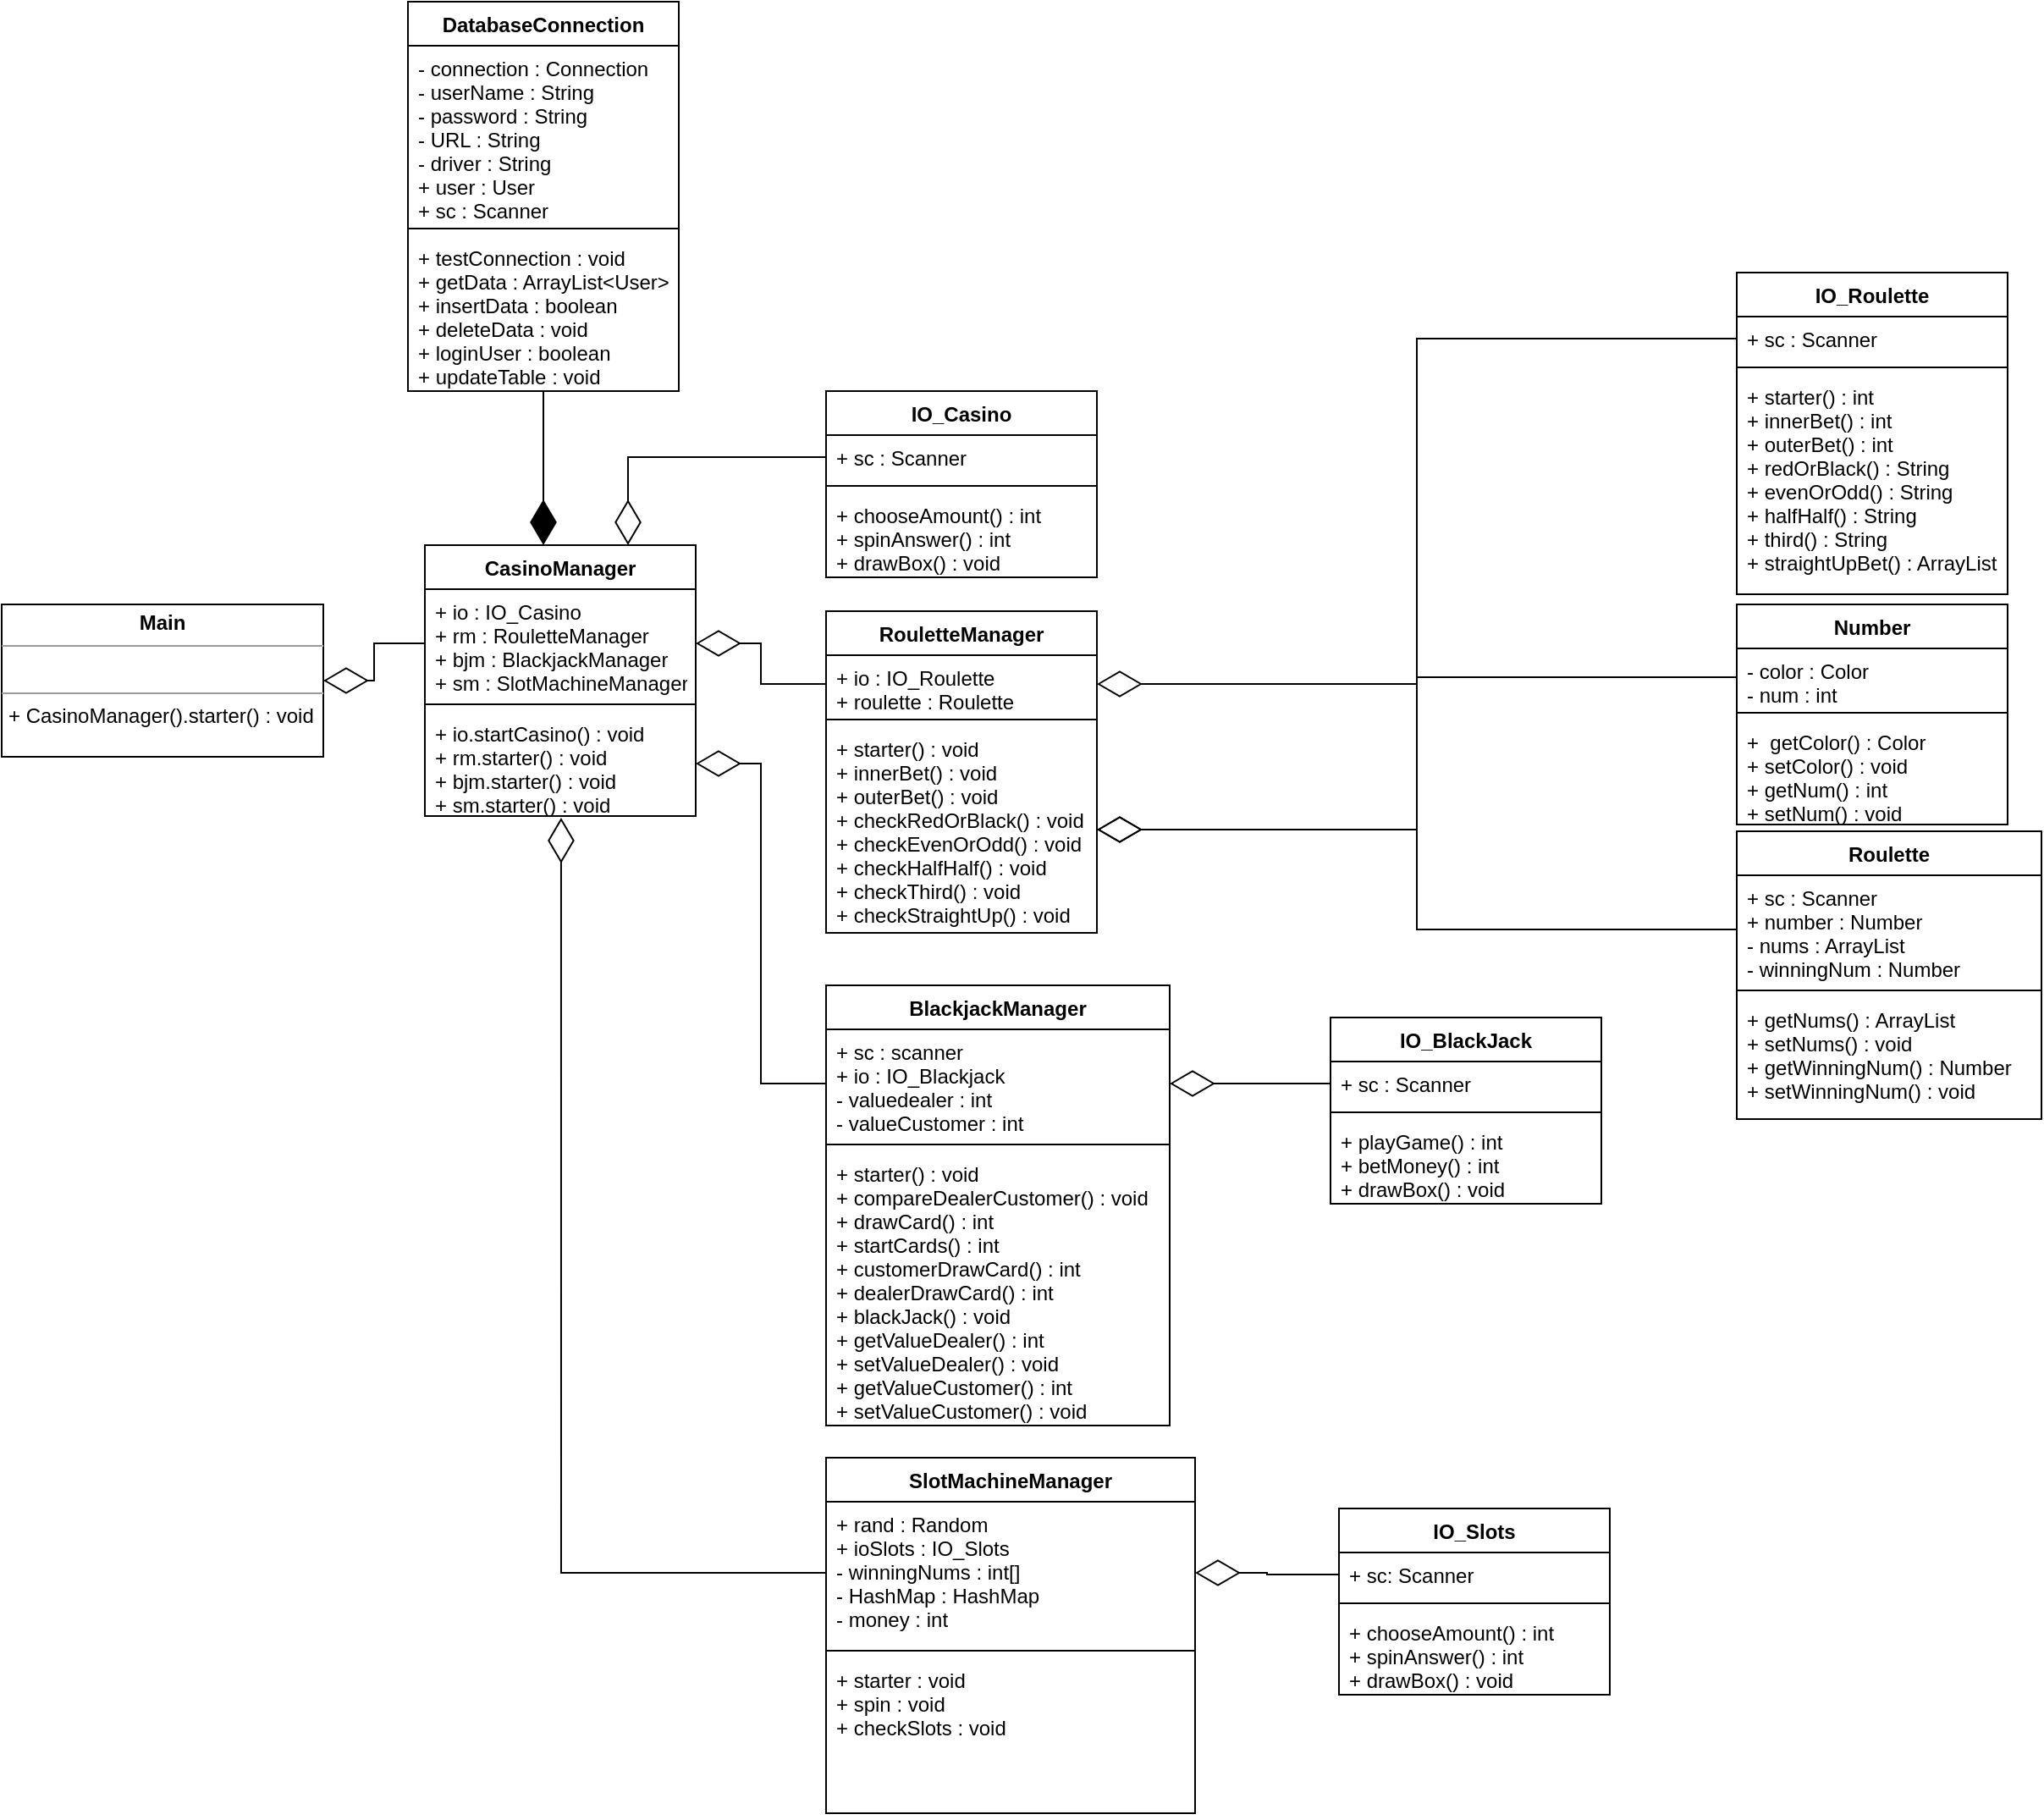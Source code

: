 <mxfile version="15.4.0" type="device"><diagram id="C5RBs43oDa-KdzZeNtuy" name="Page-1"><mxGraphModel dx="1086" dy="1975" grid="1" gridSize="10" guides="1" tooltips="1" connect="1" arrows="1" fold="1" page="1" pageScale="1" pageWidth="827" pageHeight="1169" math="0" shadow="0"><root><mxCell id="WIyWlLk6GJQsqaUBKTNV-0"/><mxCell id="WIyWlLk6GJQsqaUBKTNV-1" parent="WIyWlLk6GJQsqaUBKTNV-0"/><mxCell id="NM9Ugs4sbzSjqDOCNszR-0" value="&lt;p style=&quot;margin: 0px ; margin-top: 4px ; text-align: center&quot;&gt;&lt;b&gt;Main&lt;/b&gt;&lt;/p&gt;&lt;hr size=&quot;1&quot;&gt;&lt;p style=&quot;margin: 0px ; margin-left: 4px&quot;&gt;&lt;br&gt;&lt;/p&gt;&lt;hr size=&quot;1&quot;&gt;&lt;p style=&quot;margin: 0px ; margin-left: 4px&quot;&gt;+ CasinoManager().starter() : void&lt;/p&gt;" style="verticalAlign=top;align=left;overflow=fill;fontSize=12;fontFamily=Helvetica;html=1;" parent="WIyWlLk6GJQsqaUBKTNV-1" vertex="1"><mxGeometry x="60" y="296" width="190" height="90" as="geometry"/></mxCell><mxCell id="NM9Ugs4sbzSjqDOCNszR-1" value="IO_Slots" style="swimlane;fontStyle=1;align=center;verticalAlign=top;childLayout=stackLayout;horizontal=1;startSize=26;horizontalStack=0;resizeParent=1;resizeParentMax=0;resizeLast=0;collapsible=1;marginBottom=0;" parent="WIyWlLk6GJQsqaUBKTNV-1" vertex="1"><mxGeometry x="850" y="830" width="160" height="110" as="geometry"/></mxCell><mxCell id="NM9Ugs4sbzSjqDOCNszR-2" value="+ sc: Scanner" style="text;strokeColor=none;fillColor=none;align=left;verticalAlign=top;spacingLeft=4;spacingRight=4;overflow=hidden;rotatable=0;points=[[0,0.5],[1,0.5]];portConstraint=eastwest;" parent="NM9Ugs4sbzSjqDOCNszR-1" vertex="1"><mxGeometry y="26" width="160" height="26" as="geometry"/></mxCell><mxCell id="NM9Ugs4sbzSjqDOCNszR-3" value="" style="line;strokeWidth=1;fillColor=none;align=left;verticalAlign=middle;spacingTop=-1;spacingLeft=3;spacingRight=3;rotatable=0;labelPosition=right;points=[];portConstraint=eastwest;" parent="NM9Ugs4sbzSjqDOCNszR-1" vertex="1"><mxGeometry y="52" width="160" height="8" as="geometry"/></mxCell><mxCell id="NM9Ugs4sbzSjqDOCNszR-4" value="+ chooseAmount() : int&#10;+ spinAnswer() : int&#10;+ drawBox() : void" style="text;strokeColor=none;fillColor=none;align=left;verticalAlign=top;spacingLeft=4;spacingRight=4;overflow=hidden;rotatable=0;points=[[0,0.5],[1,0.5]];portConstraint=eastwest;" parent="NM9Ugs4sbzSjqDOCNszR-1" vertex="1"><mxGeometry y="60" width="160" height="50" as="geometry"/></mxCell><mxCell id="NM9Ugs4sbzSjqDOCNszR-5" value="Number" style="swimlane;fontStyle=1;align=center;verticalAlign=top;childLayout=stackLayout;horizontal=1;startSize=26;horizontalStack=0;resizeParent=1;resizeParentMax=0;resizeLast=0;collapsible=1;marginBottom=0;" parent="WIyWlLk6GJQsqaUBKTNV-1" vertex="1"><mxGeometry x="1085" y="296" width="160" height="130" as="geometry"/></mxCell><mxCell id="NM9Ugs4sbzSjqDOCNszR-6" value="- color : Color&#10;- num : int" style="text;strokeColor=none;fillColor=none;align=left;verticalAlign=top;spacingLeft=4;spacingRight=4;overflow=hidden;rotatable=0;points=[[0,0.5],[1,0.5]];portConstraint=eastwest;" parent="NM9Ugs4sbzSjqDOCNszR-5" vertex="1"><mxGeometry y="26" width="160" height="34" as="geometry"/></mxCell><mxCell id="NM9Ugs4sbzSjqDOCNszR-7" value="" style="line;strokeWidth=1;fillColor=none;align=left;verticalAlign=middle;spacingTop=-1;spacingLeft=3;spacingRight=3;rotatable=0;labelPosition=right;points=[];portConstraint=eastwest;" parent="NM9Ugs4sbzSjqDOCNszR-5" vertex="1"><mxGeometry y="60" width="160" height="8" as="geometry"/></mxCell><mxCell id="NM9Ugs4sbzSjqDOCNszR-8" value="+  getColor() : Color&#10;+ setColor() : void&#10;+ getNum() : int&#10;+ setNum() : void" style="text;strokeColor=none;fillColor=none;align=left;verticalAlign=top;spacingLeft=4;spacingRight=4;overflow=hidden;rotatable=0;points=[[0,0.5],[1,0.5]];portConstraint=eastwest;" parent="NM9Ugs4sbzSjqDOCNszR-5" vertex="1"><mxGeometry y="68" width="160" height="62" as="geometry"/></mxCell><mxCell id="NM9Ugs4sbzSjqDOCNszR-9" value="BlackjackManager" style="swimlane;fontStyle=1;align=center;verticalAlign=top;childLayout=stackLayout;horizontal=1;startSize=26;horizontalStack=0;resizeParent=1;resizeParentMax=0;resizeLast=0;collapsible=1;marginBottom=0;" parent="WIyWlLk6GJQsqaUBKTNV-1" vertex="1"><mxGeometry x="547" y="521" width="203" height="260" as="geometry"/></mxCell><mxCell id="NM9Ugs4sbzSjqDOCNszR-10" value="+ sc : scanner&#10;+ io : IO_Blackjack&#10;- valuedealer : int&#10;- valueCustomer : int" style="text;strokeColor=none;fillColor=none;align=left;verticalAlign=top;spacingLeft=4;spacingRight=4;overflow=hidden;rotatable=0;points=[[0,0.5],[1,0.5]];portConstraint=eastwest;" parent="NM9Ugs4sbzSjqDOCNszR-9" vertex="1"><mxGeometry y="26" width="203" height="64" as="geometry"/></mxCell><mxCell id="NM9Ugs4sbzSjqDOCNszR-11" value="" style="line;strokeWidth=1;fillColor=none;align=left;verticalAlign=middle;spacingTop=-1;spacingLeft=3;spacingRight=3;rotatable=0;labelPosition=right;points=[];portConstraint=eastwest;" parent="NM9Ugs4sbzSjqDOCNszR-9" vertex="1"><mxGeometry y="90" width="203" height="8" as="geometry"/></mxCell><mxCell id="NM9Ugs4sbzSjqDOCNszR-12" value="+ starter() : void&#10;+ compareDealerCustomer() : void&#10;+ drawCard() : int&#10;+ startCards() : int&#10;+ customerDrawCard() : int&#10;+ dealerDrawCard() : int&#10;+ blackJack() : void&#10;+ getValueDealer() : int&#10;+ setValueDealer() : void&#10;+ getValueCustomer() : int&#10;+ setValueCustomer() : void" style="text;strokeColor=none;fillColor=none;align=left;verticalAlign=top;spacingLeft=4;spacingRight=4;overflow=hidden;rotatable=0;points=[[0,0.5],[1,0.5]];portConstraint=eastwest;" parent="NM9Ugs4sbzSjqDOCNszR-9" vertex="1"><mxGeometry y="98" width="203" height="162" as="geometry"/></mxCell><mxCell id="NM9Ugs4sbzSjqDOCNszR-13" value="SlotMachineManager" style="swimlane;fontStyle=1;align=center;verticalAlign=top;childLayout=stackLayout;horizontal=1;startSize=26;horizontalStack=0;resizeParent=1;resizeParentMax=0;resizeLast=0;collapsible=1;marginBottom=0;" parent="WIyWlLk6GJQsqaUBKTNV-1" vertex="1"><mxGeometry x="547" y="800" width="218" height="210" as="geometry"/></mxCell><mxCell id="NM9Ugs4sbzSjqDOCNszR-14" value="+ rand : Random&#10;+ ioSlots : IO_Slots&#10;- winningNums : int[]&#10;- HashMap : HashMap&#10;- money : int" style="text;strokeColor=none;fillColor=none;align=left;verticalAlign=top;spacingLeft=4;spacingRight=4;overflow=hidden;rotatable=0;points=[[0,0.5],[1,0.5]];portConstraint=eastwest;" parent="NM9Ugs4sbzSjqDOCNszR-13" vertex="1"><mxGeometry y="26" width="218" height="84" as="geometry"/></mxCell><mxCell id="NM9Ugs4sbzSjqDOCNszR-15" value="" style="line;strokeWidth=1;fillColor=none;align=left;verticalAlign=middle;spacingTop=-1;spacingLeft=3;spacingRight=3;rotatable=0;labelPosition=right;points=[];portConstraint=eastwest;" parent="NM9Ugs4sbzSjqDOCNszR-13" vertex="1"><mxGeometry y="110" width="218" height="8" as="geometry"/></mxCell><mxCell id="NM9Ugs4sbzSjqDOCNszR-16" value="+ starter : void&#10;+ spin : void&#10;+ checkSlots : void&#10;" style="text;strokeColor=none;fillColor=none;align=left;verticalAlign=top;spacingLeft=4;spacingRight=4;overflow=hidden;rotatable=0;points=[[0,0.5],[1,0.5]];portConstraint=eastwest;" parent="NM9Ugs4sbzSjqDOCNszR-13" vertex="1"><mxGeometry y="118" width="218" height="92" as="geometry"/></mxCell><mxCell id="NM9Ugs4sbzSjqDOCNszR-17" value="IO_Roulette" style="swimlane;fontStyle=1;align=center;verticalAlign=top;childLayout=stackLayout;horizontal=1;startSize=26;horizontalStack=0;resizeParent=1;resizeParentMax=0;resizeLast=0;collapsible=1;marginBottom=0;" parent="WIyWlLk6GJQsqaUBKTNV-1" vertex="1"><mxGeometry x="1085" y="100" width="160" height="190" as="geometry"/></mxCell><mxCell id="NM9Ugs4sbzSjqDOCNszR-18" value="+ sc : Scanner" style="text;strokeColor=none;fillColor=none;align=left;verticalAlign=top;spacingLeft=4;spacingRight=4;overflow=hidden;rotatable=0;points=[[0,0.5],[1,0.5]];portConstraint=eastwest;" parent="NM9Ugs4sbzSjqDOCNszR-17" vertex="1"><mxGeometry y="26" width="160" height="26" as="geometry"/></mxCell><mxCell id="NM9Ugs4sbzSjqDOCNszR-19" value="" style="line;strokeWidth=1;fillColor=none;align=left;verticalAlign=middle;spacingTop=-1;spacingLeft=3;spacingRight=3;rotatable=0;labelPosition=right;points=[];portConstraint=eastwest;" parent="NM9Ugs4sbzSjqDOCNszR-17" vertex="1"><mxGeometry y="52" width="160" height="8" as="geometry"/></mxCell><mxCell id="NM9Ugs4sbzSjqDOCNszR-20" value="+ starter() : int&#10;+ innerBet() : int&#10;+ outerBet() : int&#10;+ redOrBlack() : String&#10;+ evenOrOdd() : String&#10;+ halfHalf() : String&#10;+ third() : String&#10;+ straightUpBet() : ArrayList" style="text;strokeColor=none;fillColor=none;align=left;verticalAlign=top;spacingLeft=4;spacingRight=4;overflow=hidden;rotatable=0;points=[[0,0.5],[1,0.5]];portConstraint=eastwest;" parent="NM9Ugs4sbzSjqDOCNszR-17" vertex="1"><mxGeometry y="60" width="160" height="130" as="geometry"/></mxCell><mxCell id="NM9Ugs4sbzSjqDOCNszR-21" value="RouletteManager" style="swimlane;fontStyle=1;align=center;verticalAlign=top;childLayout=stackLayout;horizontal=1;startSize=26;horizontalStack=0;resizeParent=1;resizeParentMax=0;resizeLast=0;collapsible=1;marginBottom=0;" parent="WIyWlLk6GJQsqaUBKTNV-1" vertex="1"><mxGeometry x="547" y="300" width="160" height="190" as="geometry"/></mxCell><mxCell id="NM9Ugs4sbzSjqDOCNszR-22" value="+ io : IO_Roulette&#10;+ roulette : Roulette" style="text;strokeColor=none;fillColor=none;align=left;verticalAlign=top;spacingLeft=4;spacingRight=4;overflow=hidden;rotatable=0;points=[[0,0.5],[1,0.5]];portConstraint=eastwest;" parent="NM9Ugs4sbzSjqDOCNszR-21" vertex="1"><mxGeometry y="26" width="160" height="34" as="geometry"/></mxCell><mxCell id="NM9Ugs4sbzSjqDOCNszR-23" value="" style="line;strokeWidth=1;fillColor=none;align=left;verticalAlign=middle;spacingTop=-1;spacingLeft=3;spacingRight=3;rotatable=0;labelPosition=right;points=[];portConstraint=eastwest;" parent="NM9Ugs4sbzSjqDOCNszR-21" vertex="1"><mxGeometry y="60" width="160" height="8" as="geometry"/></mxCell><mxCell id="NM9Ugs4sbzSjqDOCNszR-24" value="+ starter() : void&#10;+ innerBet() : void&#10;+ outerBet() : void&#10;+ checkRedOrBlack() : void&#10;+ checkEvenOrOdd() : void&#10;+ checkHalfHalf() : void&#10;+ checkThird() : void&#10;+ checkStraightUp() : void" style="text;strokeColor=none;fillColor=none;align=left;verticalAlign=top;spacingLeft=4;spacingRight=4;overflow=hidden;rotatable=0;points=[[0,0.5],[1,0.5]];portConstraint=eastwest;" parent="NM9Ugs4sbzSjqDOCNszR-21" vertex="1"><mxGeometry y="68" width="160" height="122" as="geometry"/></mxCell><mxCell id="NM9Ugs4sbzSjqDOCNszR-25" value="IO_BlackJack" style="swimlane;fontStyle=1;align=center;verticalAlign=top;childLayout=stackLayout;horizontal=1;startSize=26;horizontalStack=0;resizeParent=1;resizeParentMax=0;resizeLast=0;collapsible=1;marginBottom=0;" parent="WIyWlLk6GJQsqaUBKTNV-1" vertex="1"><mxGeometry x="845" y="540" width="160" height="110" as="geometry"/></mxCell><mxCell id="NM9Ugs4sbzSjqDOCNszR-26" value="+ sc : Scanner" style="text;strokeColor=none;fillColor=none;align=left;verticalAlign=top;spacingLeft=4;spacingRight=4;overflow=hidden;rotatable=0;points=[[0,0.5],[1,0.5]];portConstraint=eastwest;" parent="NM9Ugs4sbzSjqDOCNszR-25" vertex="1"><mxGeometry y="26" width="160" height="26" as="geometry"/></mxCell><mxCell id="NM9Ugs4sbzSjqDOCNszR-27" value="" style="line;strokeWidth=1;fillColor=none;align=left;verticalAlign=middle;spacingTop=-1;spacingLeft=3;spacingRight=3;rotatable=0;labelPosition=right;points=[];portConstraint=eastwest;" parent="NM9Ugs4sbzSjqDOCNszR-25" vertex="1"><mxGeometry y="52" width="160" height="8" as="geometry"/></mxCell><mxCell id="NM9Ugs4sbzSjqDOCNszR-28" value="+ playGame() : int&#10;+ betMoney() : int&#10;+ drawBox() : void" style="text;strokeColor=none;fillColor=none;align=left;verticalAlign=top;spacingLeft=4;spacingRight=4;overflow=hidden;rotatable=0;points=[[0,0.5],[1,0.5]];portConstraint=eastwest;" parent="NM9Ugs4sbzSjqDOCNszR-25" vertex="1"><mxGeometry y="60" width="160" height="50" as="geometry"/></mxCell><mxCell id="NM9Ugs4sbzSjqDOCNszR-29" value="CasinoManager" style="swimlane;fontStyle=1;align=center;verticalAlign=top;childLayout=stackLayout;horizontal=1;startSize=26;horizontalStack=0;resizeParent=1;resizeParentMax=0;resizeLast=0;collapsible=1;marginBottom=0;" parent="WIyWlLk6GJQsqaUBKTNV-1" vertex="1"><mxGeometry x="310" y="261" width="160" height="160" as="geometry"/></mxCell><mxCell id="NM9Ugs4sbzSjqDOCNszR-30" value="+ io : IO_Casino&#10;+ rm : RouletteManager&#10;+ bjm : BlackjackManager&#10;+ sm : SlotMachineManager" style="text;strokeColor=none;fillColor=none;align=left;verticalAlign=top;spacingLeft=4;spacingRight=4;overflow=hidden;rotatable=0;points=[[0,0.5],[1,0.5]];portConstraint=eastwest;" parent="NM9Ugs4sbzSjqDOCNszR-29" vertex="1"><mxGeometry y="26" width="160" height="64" as="geometry"/></mxCell><mxCell id="NM9Ugs4sbzSjqDOCNszR-31" value="" style="line;strokeWidth=1;fillColor=none;align=left;verticalAlign=middle;spacingTop=-1;spacingLeft=3;spacingRight=3;rotatable=0;labelPosition=right;points=[];portConstraint=eastwest;" parent="NM9Ugs4sbzSjqDOCNszR-29" vertex="1"><mxGeometry y="90" width="160" height="8" as="geometry"/></mxCell><mxCell id="NM9Ugs4sbzSjqDOCNszR-32" value="+ io.startCasino() : void&#10;+ rm.starter() : void&#10;+ bjm.starter() : void&#10;+ sm.starter() : void" style="text;strokeColor=none;fillColor=none;align=left;verticalAlign=top;spacingLeft=4;spacingRight=4;overflow=hidden;rotatable=0;points=[[0,0.5],[1,0.5]];portConstraint=eastwest;" parent="NM9Ugs4sbzSjqDOCNszR-29" vertex="1"><mxGeometry y="98" width="160" height="62" as="geometry"/></mxCell><mxCell id="NM9Ugs4sbzSjqDOCNszR-33" value="IO_Casino" style="swimlane;fontStyle=1;align=center;verticalAlign=top;childLayout=stackLayout;horizontal=1;startSize=26;horizontalStack=0;resizeParent=1;resizeParentMax=0;resizeLast=0;collapsible=1;marginBottom=0;" parent="WIyWlLk6GJQsqaUBKTNV-1" vertex="1"><mxGeometry x="547" y="170" width="160" height="110" as="geometry"/></mxCell><mxCell id="NM9Ugs4sbzSjqDOCNszR-34" value="+ sc : Scanner" style="text;strokeColor=none;fillColor=none;align=left;verticalAlign=top;spacingLeft=4;spacingRight=4;overflow=hidden;rotatable=0;points=[[0,0.5],[1,0.5]];portConstraint=eastwest;" parent="NM9Ugs4sbzSjqDOCNszR-33" vertex="1"><mxGeometry y="26" width="160" height="26" as="geometry"/></mxCell><mxCell id="NM9Ugs4sbzSjqDOCNszR-35" value="" style="line;strokeWidth=1;fillColor=none;align=left;verticalAlign=middle;spacingTop=-1;spacingLeft=3;spacingRight=3;rotatable=0;labelPosition=right;points=[];portConstraint=eastwest;" parent="NM9Ugs4sbzSjqDOCNszR-33" vertex="1"><mxGeometry y="52" width="160" height="8" as="geometry"/></mxCell><mxCell id="NM9Ugs4sbzSjqDOCNszR-36" value="+ chooseAmount() : int&#10;+ spinAnswer() : int&#10;+ drawBox() : void" style="text;strokeColor=none;fillColor=none;align=left;verticalAlign=top;spacingLeft=4;spacingRight=4;overflow=hidden;rotatable=0;points=[[0,0.5],[1,0.5]];portConstraint=eastwest;" parent="NM9Ugs4sbzSjqDOCNszR-33" vertex="1"><mxGeometry y="60" width="160" height="50" as="geometry"/></mxCell><mxCell id="NM9Ugs4sbzSjqDOCNszR-37" value="Roulette" style="swimlane;fontStyle=1;align=center;verticalAlign=top;childLayout=stackLayout;horizontal=1;startSize=26;horizontalStack=0;resizeParent=1;resizeParentMax=0;resizeLast=0;collapsible=1;marginBottom=0;" parent="WIyWlLk6GJQsqaUBKTNV-1" vertex="1"><mxGeometry x="1085" y="430" width="180" height="170" as="geometry"/></mxCell><mxCell id="NM9Ugs4sbzSjqDOCNszR-38" value="+ sc : Scanner&#10;+ number : Number&#10;- nums : ArrayList&#10;- winningNum : Number" style="text;strokeColor=none;fillColor=none;align=left;verticalAlign=top;spacingLeft=4;spacingRight=4;overflow=hidden;rotatable=0;points=[[0,0.5],[1,0.5]];portConstraint=eastwest;" parent="NM9Ugs4sbzSjqDOCNszR-37" vertex="1"><mxGeometry y="26" width="180" height="64" as="geometry"/></mxCell><mxCell id="NM9Ugs4sbzSjqDOCNszR-39" value="" style="line;strokeWidth=1;fillColor=none;align=left;verticalAlign=middle;spacingTop=-1;spacingLeft=3;spacingRight=3;rotatable=0;labelPosition=right;points=[];portConstraint=eastwest;" parent="NM9Ugs4sbzSjqDOCNszR-37" vertex="1"><mxGeometry y="90" width="180" height="8" as="geometry"/></mxCell><mxCell id="NM9Ugs4sbzSjqDOCNszR-40" value="+ getNums() : ArrayList&#10;+ setNums() : void&#10;+ getWinningNum() : Number&#10;+ setWinningNum() : void" style="text;strokeColor=none;fillColor=none;align=left;verticalAlign=top;spacingLeft=4;spacingRight=4;overflow=hidden;rotatable=0;points=[[0,0.5],[1,0.5]];portConstraint=eastwest;" parent="NM9Ugs4sbzSjqDOCNszR-37" vertex="1"><mxGeometry y="98" width="180" height="72" as="geometry"/></mxCell><mxCell id="NM9Ugs4sbzSjqDOCNszR-46" style="edgeStyle=orthogonalEdgeStyle;rounded=0;orthogonalLoop=1;jettySize=auto;html=1;exitX=1;exitY=0.5;exitDx=0;exitDy=0;" parent="WIyWlLk6GJQsqaUBKTNV-1" source="NM9Ugs4sbzSjqDOCNszR-30" edge="1"><mxGeometry relative="1" as="geometry"><mxPoint x="470" y="319" as="targetPoint"/></mxGeometry></mxCell><mxCell id="NM9Ugs4sbzSjqDOCNszR-57" value="" style="endArrow=diamondThin;endFill=0;endSize=24;html=1;rounded=0;entryX=1;entryY=0.5;entryDx=0;entryDy=0;exitX=0;exitY=0.5;exitDx=0;exitDy=0;edgeStyle=orthogonalEdgeStyle;" parent="WIyWlLk6GJQsqaUBKTNV-1" source="NM9Ugs4sbzSjqDOCNszR-30" target="NM9Ugs4sbzSjqDOCNszR-0" edge="1"><mxGeometry width="160" relative="1" as="geometry"><mxPoint x="270" y="341" as="sourcePoint"/><mxPoint x="490" y="480" as="targetPoint"/></mxGeometry></mxCell><mxCell id="NM9Ugs4sbzSjqDOCNszR-59" value="" style="endArrow=diamondThin;endFill=0;endSize=24;html=1;rounded=0;entryX=0.75;entryY=0;entryDx=0;entryDy=0;exitX=0;exitY=0.5;exitDx=0;exitDy=0;edgeStyle=orthogonalEdgeStyle;" parent="WIyWlLk6GJQsqaUBKTNV-1" source="NM9Ugs4sbzSjqDOCNszR-34" target="NM9Ugs4sbzSjqDOCNszR-29" edge="1"><mxGeometry width="160" relative="1" as="geometry"><mxPoint x="430" y="184" as="sourcePoint"/><mxPoint x="370" y="206" as="targetPoint"/></mxGeometry></mxCell><mxCell id="NM9Ugs4sbzSjqDOCNszR-60" value="" style="endArrow=diamondThin;endFill=0;endSize=24;html=1;rounded=0;entryX=1;entryY=0.5;entryDx=0;entryDy=0;exitX=0;exitY=0.5;exitDx=0;exitDy=0;edgeStyle=orthogonalEdgeStyle;" parent="WIyWlLk6GJQsqaUBKTNV-1" source="NM9Ugs4sbzSjqDOCNszR-22" target="NM9Ugs4sbzSjqDOCNszR-30" edge="1"><mxGeometry width="160" relative="1" as="geometry"><mxPoint x="507" y="340" as="sourcePoint"/><mxPoint x="350" y="392" as="targetPoint"/></mxGeometry></mxCell><mxCell id="NM9Ugs4sbzSjqDOCNszR-62" value="" style="endArrow=diamondThin;endFill=0;endSize=24;html=1;rounded=0;entryX=1;entryY=0.5;entryDx=0;entryDy=0;exitX=0;exitY=0.5;exitDx=0;exitDy=0;edgeStyle=orthogonalEdgeStyle;" parent="WIyWlLk6GJQsqaUBKTNV-1" source="NM9Ugs4sbzSjqDOCNszR-10" target="NM9Ugs4sbzSjqDOCNszR-32" edge="1"><mxGeometry width="160" relative="1" as="geometry"><mxPoint x="491" y="574" as="sourcePoint"/><mxPoint x="414" y="550" as="targetPoint"/></mxGeometry></mxCell><mxCell id="NM9Ugs4sbzSjqDOCNszR-63" value="" style="endArrow=diamondThin;endFill=0;endSize=24;html=1;rounded=0;entryX=0.503;entryY=1.016;entryDx=0;entryDy=0;exitX=0;exitY=0.5;exitDx=0;exitDy=0;edgeStyle=orthogonalEdgeStyle;entryPerimeter=0;" parent="WIyWlLk6GJQsqaUBKTNV-1" source="NM9Ugs4sbzSjqDOCNszR-14" target="NM9Ugs4sbzSjqDOCNszR-32" edge="1"><mxGeometry width="160" relative="1" as="geometry"><mxPoint x="527" y="874" as="sourcePoint"/><mxPoint x="450" y="850" as="targetPoint"/></mxGeometry></mxCell><mxCell id="NM9Ugs4sbzSjqDOCNszR-64" value="" style="endArrow=diamondThin;endFill=0;endSize=24;html=1;rounded=0;entryX=1;entryY=0.5;entryDx=0;entryDy=0;exitX=0;exitY=0.5;exitDx=0;exitDy=0;edgeStyle=orthogonalEdgeStyle;" parent="WIyWlLk6GJQsqaUBKTNV-1" source="NM9Ugs4sbzSjqDOCNszR-26" target="NM9Ugs4sbzSjqDOCNszR-10" edge="1"><mxGeometry width="160" relative="1" as="geometry"><mxPoint x="837" y="526.99" as="sourcePoint"/><mxPoint x="760" y="502.99" as="targetPoint"/></mxGeometry></mxCell><mxCell id="NM9Ugs4sbzSjqDOCNszR-65" value="" style="endArrow=diamondThin;endFill=0;endSize=24;html=1;rounded=0;entryX=1;entryY=0.5;entryDx=0;entryDy=0;exitX=0;exitY=0.5;exitDx=0;exitDy=0;edgeStyle=orthogonalEdgeStyle;" parent="WIyWlLk6GJQsqaUBKTNV-1" source="NM9Ugs4sbzSjqDOCNszR-38" target="NM9Ugs4sbzSjqDOCNszR-24" edge="1"><mxGeometry width="160" relative="1" as="geometry"><mxPoint x="967" y="489.97" as="sourcePoint"/><mxPoint x="890" y="465.97" as="targetPoint"/></mxGeometry></mxCell><mxCell id="NM9Ugs4sbzSjqDOCNszR-66" value="" style="endArrow=diamondThin;endFill=0;endSize=24;html=1;rounded=0;entryX=1;entryY=0.5;entryDx=0;entryDy=0;exitX=0;exitY=0.5;exitDx=0;exitDy=0;edgeStyle=orthogonalEdgeStyle;" parent="WIyWlLk6GJQsqaUBKTNV-1" source="NM9Ugs4sbzSjqDOCNszR-6" target="NM9Ugs4sbzSjqDOCNszR-24" edge="1"><mxGeometry width="160" relative="1" as="geometry"><mxPoint x="1027" y="352.99" as="sourcePoint"/><mxPoint x="950" y="328.99" as="targetPoint"/></mxGeometry></mxCell><mxCell id="NM9Ugs4sbzSjqDOCNszR-67" value="" style="endArrow=diamondThin;endFill=0;endSize=24;html=1;rounded=0;entryX=1;entryY=0.5;entryDx=0;entryDy=0;exitX=0;exitY=0.5;exitDx=0;exitDy=0;edgeStyle=orthogonalEdgeStyle;" parent="WIyWlLk6GJQsqaUBKTNV-1" source="NM9Ugs4sbzSjqDOCNszR-18" target="NM9Ugs4sbzSjqDOCNszR-22" edge="1"><mxGeometry width="160" relative="1" as="geometry"><mxPoint x="1002" y="224" as="sourcePoint"/><mxPoint x="925" y="200" as="targetPoint"/></mxGeometry></mxCell><mxCell id="NM9Ugs4sbzSjqDOCNszR-68" value="" style="endArrow=diamondThin;endFill=0;endSize=24;html=1;rounded=0;entryX=1;entryY=0.5;entryDx=0;entryDy=0;exitX=0;exitY=0.5;exitDx=0;exitDy=0;edgeStyle=orthogonalEdgeStyle;" parent="WIyWlLk6GJQsqaUBKTNV-1" source="NM9Ugs4sbzSjqDOCNszR-2" target="NM9Ugs4sbzSjqDOCNszR-14" edge="1"><mxGeometry width="160" relative="1" as="geometry"><mxPoint x="842" y="844" as="sourcePoint"/><mxPoint x="765" y="820" as="targetPoint"/></mxGeometry></mxCell><mxCell id="vAV4ne74vO5HkuA2uUH_-0" value="" style="endArrow=diamondThin;endFill=1;endSize=24;html=1;rounded=0;entryX=0.75;entryY=0;entryDx=0;entryDy=0;edgeStyle=orthogonalEdgeStyle;" edge="1" parent="WIyWlLk6GJQsqaUBKTNV-1"><mxGeometry width="160" relative="1" as="geometry"><mxPoint x="380" y="170" as="sourcePoint"/><mxPoint x="380" y="261" as="targetPoint"/></mxGeometry></mxCell><mxCell id="vAV4ne74vO5HkuA2uUH_-2" value="DatabaseConnection" style="swimlane;fontStyle=1;align=center;verticalAlign=top;childLayout=stackLayout;horizontal=1;startSize=26;horizontalStack=0;resizeParent=1;resizeParentMax=0;resizeLast=0;collapsible=1;marginBottom=0;" vertex="1" parent="WIyWlLk6GJQsqaUBKTNV-1"><mxGeometry x="300" y="-60" width="160" height="230" as="geometry"/></mxCell><mxCell id="vAV4ne74vO5HkuA2uUH_-3" value="- connection : Connection&#10;- userName : String&#10;- password : String&#10;- URL : String&#10;- driver : String&#10;+ user : User&#10;+ sc : Scanner" style="text;strokeColor=none;fillColor=none;align=left;verticalAlign=top;spacingLeft=4;spacingRight=4;overflow=hidden;rotatable=0;points=[[0,0.5],[1,0.5]];portConstraint=eastwest;" vertex="1" parent="vAV4ne74vO5HkuA2uUH_-2"><mxGeometry y="26" width="160" height="104" as="geometry"/></mxCell><mxCell id="vAV4ne74vO5HkuA2uUH_-4" value="" style="line;strokeWidth=1;fillColor=none;align=left;verticalAlign=middle;spacingTop=-1;spacingLeft=3;spacingRight=3;rotatable=0;labelPosition=right;points=[];portConstraint=eastwest;" vertex="1" parent="vAV4ne74vO5HkuA2uUH_-2"><mxGeometry y="130" width="160" height="8" as="geometry"/></mxCell><mxCell id="vAV4ne74vO5HkuA2uUH_-5" value="+ testConnection : void&#10;+ getData : ArrayList&lt;User&gt;&#10;+ insertData : boolean&#10;+ deleteData : void&#10;+ loginUser : boolean&#10;+ updateTable : void" style="text;strokeColor=none;fillColor=none;align=left;verticalAlign=top;spacingLeft=4;spacingRight=4;overflow=hidden;rotatable=0;points=[[0,0.5],[1,0.5]];portConstraint=eastwest;" vertex="1" parent="vAV4ne74vO5HkuA2uUH_-2"><mxGeometry y="138" width="160" height="92" as="geometry"/></mxCell></root></mxGraphModel></diagram></mxfile>
